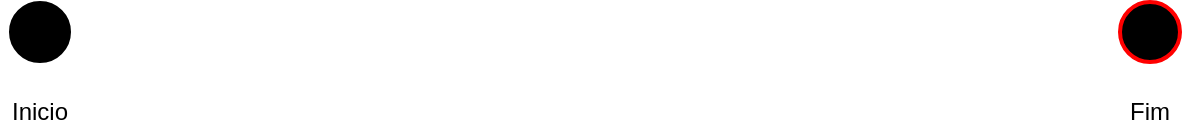 <mxfile version="17.2.4" type="device"><diagram id="k1N_bYzKSDcoJVtG7_mI" name="Sistema"><mxGraphModel dx="1102" dy="865" grid="1" gridSize="10" guides="1" tooltips="1" connect="1" arrows="1" fold="1" page="1" pageScale="1" pageWidth="827" pageHeight="1169" math="0" shadow="0"><root><mxCell id="0"/><mxCell id="1" parent="0"/><mxCell id="CyLd9P0dKAHhqZYegGVU-1" value="" style="ellipse;whiteSpace=wrap;html=1;aspect=fixed;fillColor=#000000;" vertex="1" parent="1"><mxGeometry x="40" y="75" width="30" height="30" as="geometry"/></mxCell><mxCell id="CyLd9P0dKAHhqZYegGVU-2" value="Fim" style="text;html=1;strokeColor=none;fillColor=none;align=center;verticalAlign=middle;whiteSpace=wrap;rounded=0;" vertex="1" parent="1"><mxGeometry x="590" y="120" width="40" height="20" as="geometry"/></mxCell><mxCell id="CyLd9P0dKAHhqZYegGVU-3" value="Fim" style="ellipse;whiteSpace=wrap;html=1;aspect=fixed;fillColor=#000000;strokeColor=#FF0000;strokeWidth=2;" vertex="1" parent="1"><mxGeometry x="595" y="75" width="30" height="30" as="geometry"/></mxCell><mxCell id="CyLd9P0dKAHhqZYegGVU-4" value="Inicio" style="text;html=1;strokeColor=none;fillColor=none;align=center;verticalAlign=middle;whiteSpace=wrap;rounded=0;" vertex="1" parent="1"><mxGeometry x="35" y="120" width="40" height="20" as="geometry"/></mxCell></root></mxGraphModel></diagram></mxfile>